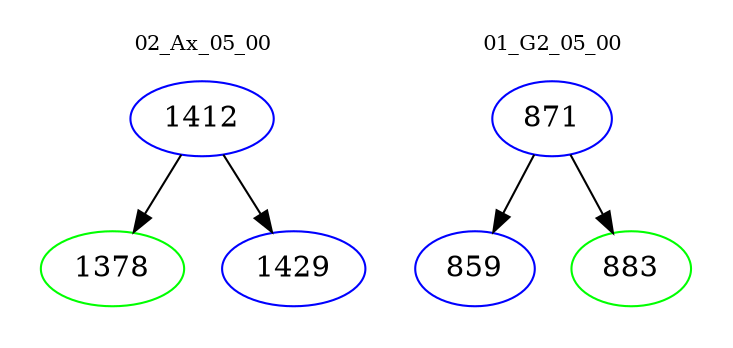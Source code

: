 digraph{
subgraph cluster_0 {
color = white
label = "02_Ax_05_00";
fontsize=10;
T0_1412 [label="1412", color="blue"]
T0_1412 -> T0_1378 [color="black"]
T0_1378 [label="1378", color="green"]
T0_1412 -> T0_1429 [color="black"]
T0_1429 [label="1429", color="blue"]
}
subgraph cluster_1 {
color = white
label = "01_G2_05_00";
fontsize=10;
T1_871 [label="871", color="blue"]
T1_871 -> T1_859 [color="black"]
T1_859 [label="859", color="blue"]
T1_871 -> T1_883 [color="black"]
T1_883 [label="883", color="green"]
}
}
